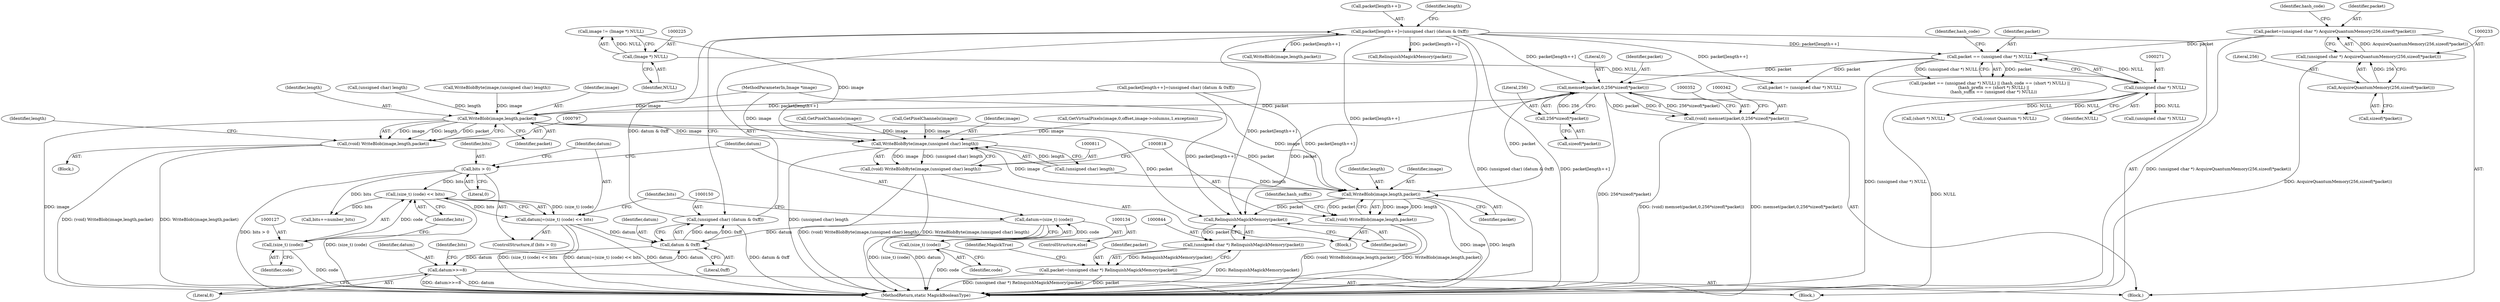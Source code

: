 digraph "0_ImageMagick6_61135001a625364e29bdce83832f043eebde7b5a_0@API" {
"1000343" [label="(Call,memset(packet,0,256*sizeof(*packet)))"];
"1000268" [label="(Call,packet == (unsigned char *) NULL)"];
"1000230" [label="(Call,packet=(unsigned char *) AcquireQuantumMemory(256,sizeof(*packet)))"];
"1000232" [label="(Call,(unsigned char *) AcquireQuantumMemory(256,sizeof(*packet)))"];
"1000234" [label="(Call,AcquireQuantumMemory(256,sizeof(*packet)))"];
"1000144" [label="(Call,packet[length++]=(unsigned char) (datum & 0xff))"];
"1000149" [label="(Call,(unsigned char) (datum & 0xff))"];
"1000151" [label="(Call,datum & 0xff)"];
"1000131" [label="(Call,datum=(size_t) (code))"];
"1000133" [label="(Call,(size_t) (code))"];
"1000175" [label="(Call,datum>>=8)"];
"1000123" [label="(Call,datum|=(size_t) (code) << bits)"];
"1000125" [label="(Call,(size_t) (code) << bits)"];
"1000126" [label="(Call,(size_t) (code))"];
"1000120" [label="(Call,bits > 0)"];
"1000270" [label="(Call,(unsigned char *) NULL)"];
"1000224" [label="(Call,(Image *) NULL)"];
"1000346" [label="(Call,256*sizeof(*packet))"];
"1000341" [label="(Call,(void) memset(packet,0,256*sizeof(*packet)))"];
"1000798" [label="(Call,WriteBlob(image,length,packet))"];
"1000796" [label="(Call,(void) WriteBlob(image,length,packet))"];
"1000812" [label="(Call,WriteBlobByte(image,(unsigned char) length))"];
"1000810" [label="(Call,(void) WriteBlobByte(image,(unsigned char) length))"];
"1000819" [label="(Call,WriteBlob(image,length,packet))"];
"1000817" [label="(Call,(void) WriteBlob(image,length,packet))"];
"1000845" [label="(Call,RelinquishMagickMemory(packet))"];
"1000843" [label="(Call,(unsigned char *) RelinquishMagickMemory(packet))"];
"1000841" [label="(Call,packet=(unsigned char *) RelinquishMagickMemory(packet))"];
"1000175" [label="(Call,datum>>=8)"];
"1000810" [label="(Call,(void) WriteBlobByte(image,(unsigned char) length))"];
"1000272" [label="(Identifier,NULL)"];
"1000153" [label="(Literal,0xff)"];
"1000235" [label="(Literal,256)"];
"1000791" [label="(Call,WriteBlobByte(image,(unsigned char) length))"];
"1000123" [label="(Call,datum|=(size_t) (code) << bits)"];
"1000267" [label="(Call,(packet == (unsigned char *) NULL) || (hash_code == (short *) NULL) ||\n      (hash_prefix == (short *) NULL) ||\n      (hash_suffix == (unsigned char *) NULL))"];
"1000845" [label="(Call,RelinquishMagickMemory(packet))"];
"1000177" [label="(Literal,8)"];
"1000800" [label="(Identifier,length)"];
"1000812" [label="(Call,WriteBlobByte(image,(unsigned char) length))"];
"1000813" [label="(Identifier,image)"];
"1000846" [label="(Identifier,packet)"];
"1000145" [label="(Call,packet[length++])"];
"1000276" [label="(Call,(short *) NULL)"];
"1000824" [label="(Identifier,hash_suffix)"];
"1000345" [label="(Literal,0)"];
"1000809" [label="(Block,)"];
"1000236" [label="(Call,sizeof(*packet))"];
"1000821" [label="(Identifier,length)"];
"1000114" [label="(MethodParameterIn,Image *image)"];
"1000121" [label="(Identifier,bits)"];
"1000226" [label="(Identifier,NULL)"];
"1000848" [label="(Identifier,MagickTrue)"];
"1000344" [label="(Identifier,packet)"];
"1000445" [label="(Call,GetVirtualPixels(image,0,offset,image->columns,1,exception))"];
"1000156" [label="(Identifier,length)"];
"1000820" [label="(Identifier,image)"];
"1000346" [label="(Call,256*sizeof(*packet))"];
"1000135" [label="(Identifier,code)"];
"1000176" [label="(Identifier,datum)"];
"1000129" [label="(Identifier,bits)"];
"1000232" [label="(Call,(unsigned char *) AcquireQuantumMemory(256,sizeof(*packet)))"];
"1000801" [label="(Identifier,packet)"];
"1000774" [label="(Call,packet[length++]=(unsigned char) (datum & 0xff))"];
"1000275" [label="(Identifier,hash_code)"];
"1000240" [label="(Identifier,hash_code)"];
"1000222" [label="(Call,image != (Image *) NULL)"];
"1000475" [label="(Call,GetPixelChannels(image))"];
"1000798" [label="(Call,WriteBlob(image,length,packet))"];
"1000128" [label="(Identifier,code)"];
"1000152" [label="(Identifier,datum)"];
"1000126" [label="(Call,(size_t) (code))"];
"1000341" [label="(Call,(void) memset(packet,0,256*sizeof(*packet)))"];
"1000132" [label="(Identifier,datum)"];
"1000137" [label="(Identifier,bits)"];
"1000234" [label="(Call,AcquireQuantumMemory(256,sizeof(*packet)))"];
"1000269" [label="(Identifier,packet)"];
"1000143" [label="(Block,)"];
"1000117" [label="(Block,)"];
"1000119" [label="(ControlStructure,if (bits > 0))"];
"1000457" [label="(Call,(const Quantum *) NULL)"];
"1000268" [label="(Call,packet == (unsigned char *) NULL)"];
"1000843" [label="(Call,(unsigned char *) RelinquishMagickMemory(packet))"];
"1000793" [label="(Call,(unsigned char) length)"];
"1000270" [label="(Call,(unsigned char *) NULL)"];
"1000151" [label="(Call,datum & 0xff)"];
"1000347" [label="(Literal,256)"];
"1000511" [label="(Call,GetPixelChannels(image))"];
"1000819" [label="(Call,WriteBlob(image,length,packet))"];
"1000149" [label="(Call,(unsigned char) (datum & 0xff))"];
"1000122" [label="(Literal,0)"];
"1000231" [label="(Identifier,packet)"];
"1000849" [label="(MethodReturn,static MagickBooleanType)"];
"1000796" [label="(Call,(void) WriteBlob(image,length,packet))"];
"1000124" [label="(Identifier,datum)"];
"1000841" [label="(Call,packet=(unsigned char *) RelinquishMagickMemory(packet))"];
"1000144" [label="(Call,packet[length++]=(unsigned char) (datum & 0xff))"];
"1000294" [label="(Call,(unsigned char *) NULL)"];
"1000168" [label="(Call,WriteBlob(image,length,packet))"];
"1000348" [label="(Call,sizeof(*packet))"];
"1000136" [label="(Call,bits+=number_bits)"];
"1000301" [label="(Call,RelinquishMagickMemory(packet))"];
"1000817" [label="(Call,(void) WriteBlob(image,length,packet))"];
"1000803" [label="(Identifier,length)"];
"1000131" [label="(Call,datum=(size_t) (code))"];
"1000133" [label="(Call,(size_t) (code))"];
"1000230" [label="(Call,packet=(unsigned char *) AcquireQuantumMemory(256,sizeof(*packet)))"];
"1000788" [label="(Block,)"];
"1000292" [label="(Call,packet != (unsigned char *) NULL)"];
"1000814" [label="(Call,(unsigned char) length)"];
"1000125" [label="(Call,(size_t) (code) << bits)"];
"1000120" [label="(Call,bits > 0)"];
"1000842" [label="(Identifier,packet)"];
"1000224" [label="(Call,(Image *) NULL)"];
"1000799" [label="(Identifier,image)"];
"1000130" [label="(ControlStructure,else)"];
"1000343" [label="(Call,memset(packet,0,256*sizeof(*packet)))"];
"1000822" [label="(Identifier,packet)"];
"1000179" [label="(Identifier,bits)"];
"1000343" -> "1000341"  [label="AST: "];
"1000343" -> "1000346"  [label="CFG: "];
"1000344" -> "1000343"  [label="AST: "];
"1000345" -> "1000343"  [label="AST: "];
"1000346" -> "1000343"  [label="AST: "];
"1000341" -> "1000343"  [label="CFG: "];
"1000343" -> "1000849"  [label="DDG: 256*sizeof(*packet)"];
"1000343" -> "1000341"  [label="DDG: packet"];
"1000343" -> "1000341"  [label="DDG: 0"];
"1000343" -> "1000341"  [label="DDG: 256*sizeof(*packet)"];
"1000268" -> "1000343"  [label="DDG: packet"];
"1000144" -> "1000343"  [label="DDG: packet[length++]"];
"1000346" -> "1000343"  [label="DDG: 256"];
"1000343" -> "1000798"  [label="DDG: packet"];
"1000343" -> "1000819"  [label="DDG: packet"];
"1000343" -> "1000845"  [label="DDG: packet"];
"1000268" -> "1000267"  [label="AST: "];
"1000268" -> "1000270"  [label="CFG: "];
"1000269" -> "1000268"  [label="AST: "];
"1000270" -> "1000268"  [label="AST: "];
"1000275" -> "1000268"  [label="CFG: "];
"1000267" -> "1000268"  [label="CFG: "];
"1000268" -> "1000849"  [label="DDG: (unsigned char *) NULL"];
"1000268" -> "1000267"  [label="DDG: packet"];
"1000268" -> "1000267"  [label="DDG: (unsigned char *) NULL"];
"1000230" -> "1000268"  [label="DDG: packet"];
"1000144" -> "1000268"  [label="DDG: packet[length++]"];
"1000270" -> "1000268"  [label="DDG: NULL"];
"1000268" -> "1000292"  [label="DDG: packet"];
"1000230" -> "1000117"  [label="AST: "];
"1000230" -> "1000232"  [label="CFG: "];
"1000231" -> "1000230"  [label="AST: "];
"1000232" -> "1000230"  [label="AST: "];
"1000240" -> "1000230"  [label="CFG: "];
"1000230" -> "1000849"  [label="DDG: (unsigned char *) AcquireQuantumMemory(256,sizeof(*packet))"];
"1000232" -> "1000230"  [label="DDG: AcquireQuantumMemory(256,sizeof(*packet))"];
"1000232" -> "1000234"  [label="CFG: "];
"1000233" -> "1000232"  [label="AST: "];
"1000234" -> "1000232"  [label="AST: "];
"1000232" -> "1000849"  [label="DDG: AcquireQuantumMemory(256,sizeof(*packet))"];
"1000234" -> "1000232"  [label="DDG: 256"];
"1000234" -> "1000236"  [label="CFG: "];
"1000235" -> "1000234"  [label="AST: "];
"1000236" -> "1000234"  [label="AST: "];
"1000144" -> "1000143"  [label="AST: "];
"1000144" -> "1000149"  [label="CFG: "];
"1000145" -> "1000144"  [label="AST: "];
"1000149" -> "1000144"  [label="AST: "];
"1000156" -> "1000144"  [label="CFG: "];
"1000144" -> "1000849"  [label="DDG: (unsigned char) (datum & 0xff)"];
"1000144" -> "1000849"  [label="DDG: packet[length++]"];
"1000149" -> "1000144"  [label="DDG: datum & 0xff"];
"1000144" -> "1000168"  [label="DDG: packet[length++]"];
"1000144" -> "1000292"  [label="DDG: packet[length++]"];
"1000144" -> "1000301"  [label="DDG: packet[length++]"];
"1000144" -> "1000819"  [label="DDG: packet[length++]"];
"1000144" -> "1000845"  [label="DDG: packet[length++]"];
"1000149" -> "1000151"  [label="CFG: "];
"1000150" -> "1000149"  [label="AST: "];
"1000151" -> "1000149"  [label="AST: "];
"1000149" -> "1000849"  [label="DDG: datum & 0xff"];
"1000151" -> "1000149"  [label="DDG: datum"];
"1000151" -> "1000149"  [label="DDG: 0xff"];
"1000151" -> "1000153"  [label="CFG: "];
"1000152" -> "1000151"  [label="AST: "];
"1000153" -> "1000151"  [label="AST: "];
"1000131" -> "1000151"  [label="DDG: datum"];
"1000175" -> "1000151"  [label="DDG: datum"];
"1000123" -> "1000151"  [label="DDG: datum"];
"1000151" -> "1000175"  [label="DDG: datum"];
"1000131" -> "1000130"  [label="AST: "];
"1000131" -> "1000133"  [label="CFG: "];
"1000132" -> "1000131"  [label="AST: "];
"1000133" -> "1000131"  [label="AST: "];
"1000137" -> "1000131"  [label="CFG: "];
"1000131" -> "1000849"  [label="DDG: datum"];
"1000131" -> "1000849"  [label="DDG: (size_t) (code)"];
"1000133" -> "1000131"  [label="DDG: code"];
"1000133" -> "1000135"  [label="CFG: "];
"1000134" -> "1000133"  [label="AST: "];
"1000135" -> "1000133"  [label="AST: "];
"1000133" -> "1000849"  [label="DDG: code"];
"1000175" -> "1000143"  [label="AST: "];
"1000175" -> "1000177"  [label="CFG: "];
"1000176" -> "1000175"  [label="AST: "];
"1000177" -> "1000175"  [label="AST: "];
"1000179" -> "1000175"  [label="CFG: "];
"1000175" -> "1000849"  [label="DDG: datum"];
"1000175" -> "1000849"  [label="DDG: datum>>=8"];
"1000123" -> "1000119"  [label="AST: "];
"1000123" -> "1000125"  [label="CFG: "];
"1000124" -> "1000123"  [label="AST: "];
"1000125" -> "1000123"  [label="AST: "];
"1000137" -> "1000123"  [label="CFG: "];
"1000123" -> "1000849"  [label="DDG: (size_t) (code) << bits"];
"1000123" -> "1000849"  [label="DDG: datum|=(size_t) (code) << bits"];
"1000123" -> "1000849"  [label="DDG: datum"];
"1000125" -> "1000123"  [label="DDG: (size_t) (code)"];
"1000125" -> "1000123"  [label="DDG: bits"];
"1000125" -> "1000129"  [label="CFG: "];
"1000126" -> "1000125"  [label="AST: "];
"1000129" -> "1000125"  [label="AST: "];
"1000125" -> "1000849"  [label="DDG: (size_t) (code)"];
"1000126" -> "1000125"  [label="DDG: code"];
"1000120" -> "1000125"  [label="DDG: bits"];
"1000125" -> "1000136"  [label="DDG: bits"];
"1000126" -> "1000128"  [label="CFG: "];
"1000127" -> "1000126"  [label="AST: "];
"1000128" -> "1000126"  [label="AST: "];
"1000129" -> "1000126"  [label="CFG: "];
"1000126" -> "1000849"  [label="DDG: code"];
"1000120" -> "1000119"  [label="AST: "];
"1000120" -> "1000122"  [label="CFG: "];
"1000121" -> "1000120"  [label="AST: "];
"1000122" -> "1000120"  [label="AST: "];
"1000124" -> "1000120"  [label="CFG: "];
"1000132" -> "1000120"  [label="CFG: "];
"1000120" -> "1000849"  [label="DDG: bits > 0"];
"1000120" -> "1000136"  [label="DDG: bits"];
"1000270" -> "1000272"  [label="CFG: "];
"1000271" -> "1000270"  [label="AST: "];
"1000272" -> "1000270"  [label="AST: "];
"1000270" -> "1000849"  [label="DDG: NULL"];
"1000224" -> "1000270"  [label="DDG: NULL"];
"1000270" -> "1000276"  [label="DDG: NULL"];
"1000270" -> "1000294"  [label="DDG: NULL"];
"1000270" -> "1000457"  [label="DDG: NULL"];
"1000224" -> "1000222"  [label="AST: "];
"1000224" -> "1000226"  [label="CFG: "];
"1000225" -> "1000224"  [label="AST: "];
"1000226" -> "1000224"  [label="AST: "];
"1000222" -> "1000224"  [label="CFG: "];
"1000224" -> "1000222"  [label="DDG: NULL"];
"1000346" -> "1000348"  [label="CFG: "];
"1000347" -> "1000346"  [label="AST: "];
"1000348" -> "1000346"  [label="AST: "];
"1000341" -> "1000117"  [label="AST: "];
"1000342" -> "1000341"  [label="AST: "];
"1000352" -> "1000341"  [label="CFG: "];
"1000341" -> "1000849"  [label="DDG: memset(packet,0,256*sizeof(*packet))"];
"1000341" -> "1000849"  [label="DDG: (void) memset(packet,0,256*sizeof(*packet))"];
"1000798" -> "1000796"  [label="AST: "];
"1000798" -> "1000801"  [label="CFG: "];
"1000799" -> "1000798"  [label="AST: "];
"1000800" -> "1000798"  [label="AST: "];
"1000801" -> "1000798"  [label="AST: "];
"1000796" -> "1000798"  [label="CFG: "];
"1000798" -> "1000849"  [label="DDG: image"];
"1000798" -> "1000796"  [label="DDG: image"];
"1000798" -> "1000796"  [label="DDG: length"];
"1000798" -> "1000796"  [label="DDG: packet"];
"1000791" -> "1000798"  [label="DDG: image"];
"1000114" -> "1000798"  [label="DDG: image"];
"1000793" -> "1000798"  [label="DDG: length"];
"1000774" -> "1000798"  [label="DDG: packet[length++]"];
"1000798" -> "1000812"  [label="DDG: image"];
"1000798" -> "1000819"  [label="DDG: packet"];
"1000798" -> "1000845"  [label="DDG: packet"];
"1000796" -> "1000788"  [label="AST: "];
"1000797" -> "1000796"  [label="AST: "];
"1000803" -> "1000796"  [label="CFG: "];
"1000796" -> "1000849"  [label="DDG: (void) WriteBlob(image,length,packet)"];
"1000796" -> "1000849"  [label="DDG: WriteBlob(image,length,packet)"];
"1000812" -> "1000810"  [label="AST: "];
"1000812" -> "1000814"  [label="CFG: "];
"1000813" -> "1000812"  [label="AST: "];
"1000814" -> "1000812"  [label="AST: "];
"1000810" -> "1000812"  [label="CFG: "];
"1000812" -> "1000849"  [label="DDG: (unsigned char) length"];
"1000812" -> "1000810"  [label="DDG: image"];
"1000812" -> "1000810"  [label="DDG: (unsigned char) length"];
"1000222" -> "1000812"  [label="DDG: image"];
"1000475" -> "1000812"  [label="DDG: image"];
"1000511" -> "1000812"  [label="DDG: image"];
"1000445" -> "1000812"  [label="DDG: image"];
"1000114" -> "1000812"  [label="DDG: image"];
"1000814" -> "1000812"  [label="DDG: length"];
"1000812" -> "1000819"  [label="DDG: image"];
"1000810" -> "1000809"  [label="AST: "];
"1000811" -> "1000810"  [label="AST: "];
"1000818" -> "1000810"  [label="CFG: "];
"1000810" -> "1000849"  [label="DDG: (void) WriteBlobByte(image,(unsigned char) length)"];
"1000810" -> "1000849"  [label="DDG: WriteBlobByte(image,(unsigned char) length)"];
"1000819" -> "1000817"  [label="AST: "];
"1000819" -> "1000822"  [label="CFG: "];
"1000820" -> "1000819"  [label="AST: "];
"1000821" -> "1000819"  [label="AST: "];
"1000822" -> "1000819"  [label="AST: "];
"1000817" -> "1000819"  [label="CFG: "];
"1000819" -> "1000849"  [label="DDG: image"];
"1000819" -> "1000849"  [label="DDG: length"];
"1000819" -> "1000817"  [label="DDG: image"];
"1000819" -> "1000817"  [label="DDG: length"];
"1000819" -> "1000817"  [label="DDG: packet"];
"1000114" -> "1000819"  [label="DDG: image"];
"1000814" -> "1000819"  [label="DDG: length"];
"1000774" -> "1000819"  [label="DDG: packet[length++]"];
"1000819" -> "1000845"  [label="DDG: packet"];
"1000817" -> "1000809"  [label="AST: "];
"1000818" -> "1000817"  [label="AST: "];
"1000824" -> "1000817"  [label="CFG: "];
"1000817" -> "1000849"  [label="DDG: (void) WriteBlob(image,length,packet)"];
"1000817" -> "1000849"  [label="DDG: WriteBlob(image,length,packet)"];
"1000845" -> "1000843"  [label="AST: "];
"1000845" -> "1000846"  [label="CFG: "];
"1000846" -> "1000845"  [label="AST: "];
"1000843" -> "1000845"  [label="CFG: "];
"1000845" -> "1000843"  [label="DDG: packet"];
"1000774" -> "1000845"  [label="DDG: packet[length++]"];
"1000843" -> "1000841"  [label="AST: "];
"1000844" -> "1000843"  [label="AST: "];
"1000841" -> "1000843"  [label="CFG: "];
"1000843" -> "1000849"  [label="DDG: RelinquishMagickMemory(packet)"];
"1000843" -> "1000841"  [label="DDG: RelinquishMagickMemory(packet)"];
"1000841" -> "1000117"  [label="AST: "];
"1000842" -> "1000841"  [label="AST: "];
"1000848" -> "1000841"  [label="CFG: "];
"1000841" -> "1000849"  [label="DDG: (unsigned char *) RelinquishMagickMemory(packet)"];
"1000841" -> "1000849"  [label="DDG: packet"];
}
